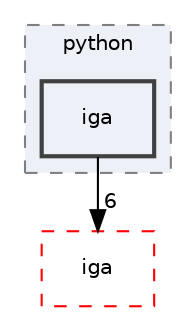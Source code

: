 digraph "iga"
{
 // LATEX_PDF_SIZE
  edge [fontname="Helvetica",fontsize="10",labelfontname="Helvetica",labelfontsize="10"];
  node [fontname="Helvetica",fontsize="10",shape=record];
  compound=true
  subgraph clusterdir_e42d0074801678c644b0e137d50ef233 {
    graph [ bgcolor="#edf0f7", pencolor="grey50", style="filled,dashed,", label="python", fontname="Helvetica", fontsize="10", URL="dir_e42d0074801678c644b0e137d50ef233.html"]
  dir_4df0bd6c9c69aa67512ad22eda882a96 [shape=box, label="iga", style="filled,bold,", fillcolor="#edf0f7", color="grey25", URL="dir_4df0bd6c9c69aa67512ad22eda882a96.html"];
  }
  dir_d2a3c23294a1b1015b1b8e8721ddded8 [shape=box, label="iga", style="dashed,", fillcolor="#edf0f7", color="red", URL="dir_d2a3c23294a1b1015b1b8e8721ddded8.html"];
  dir_4df0bd6c9c69aa67512ad22eda882a96->dir_d2a3c23294a1b1015b1b8e8721ddded8 [headlabel="6", labeldistance=1.5 headhref="dir_000004_000003.html"];
}

